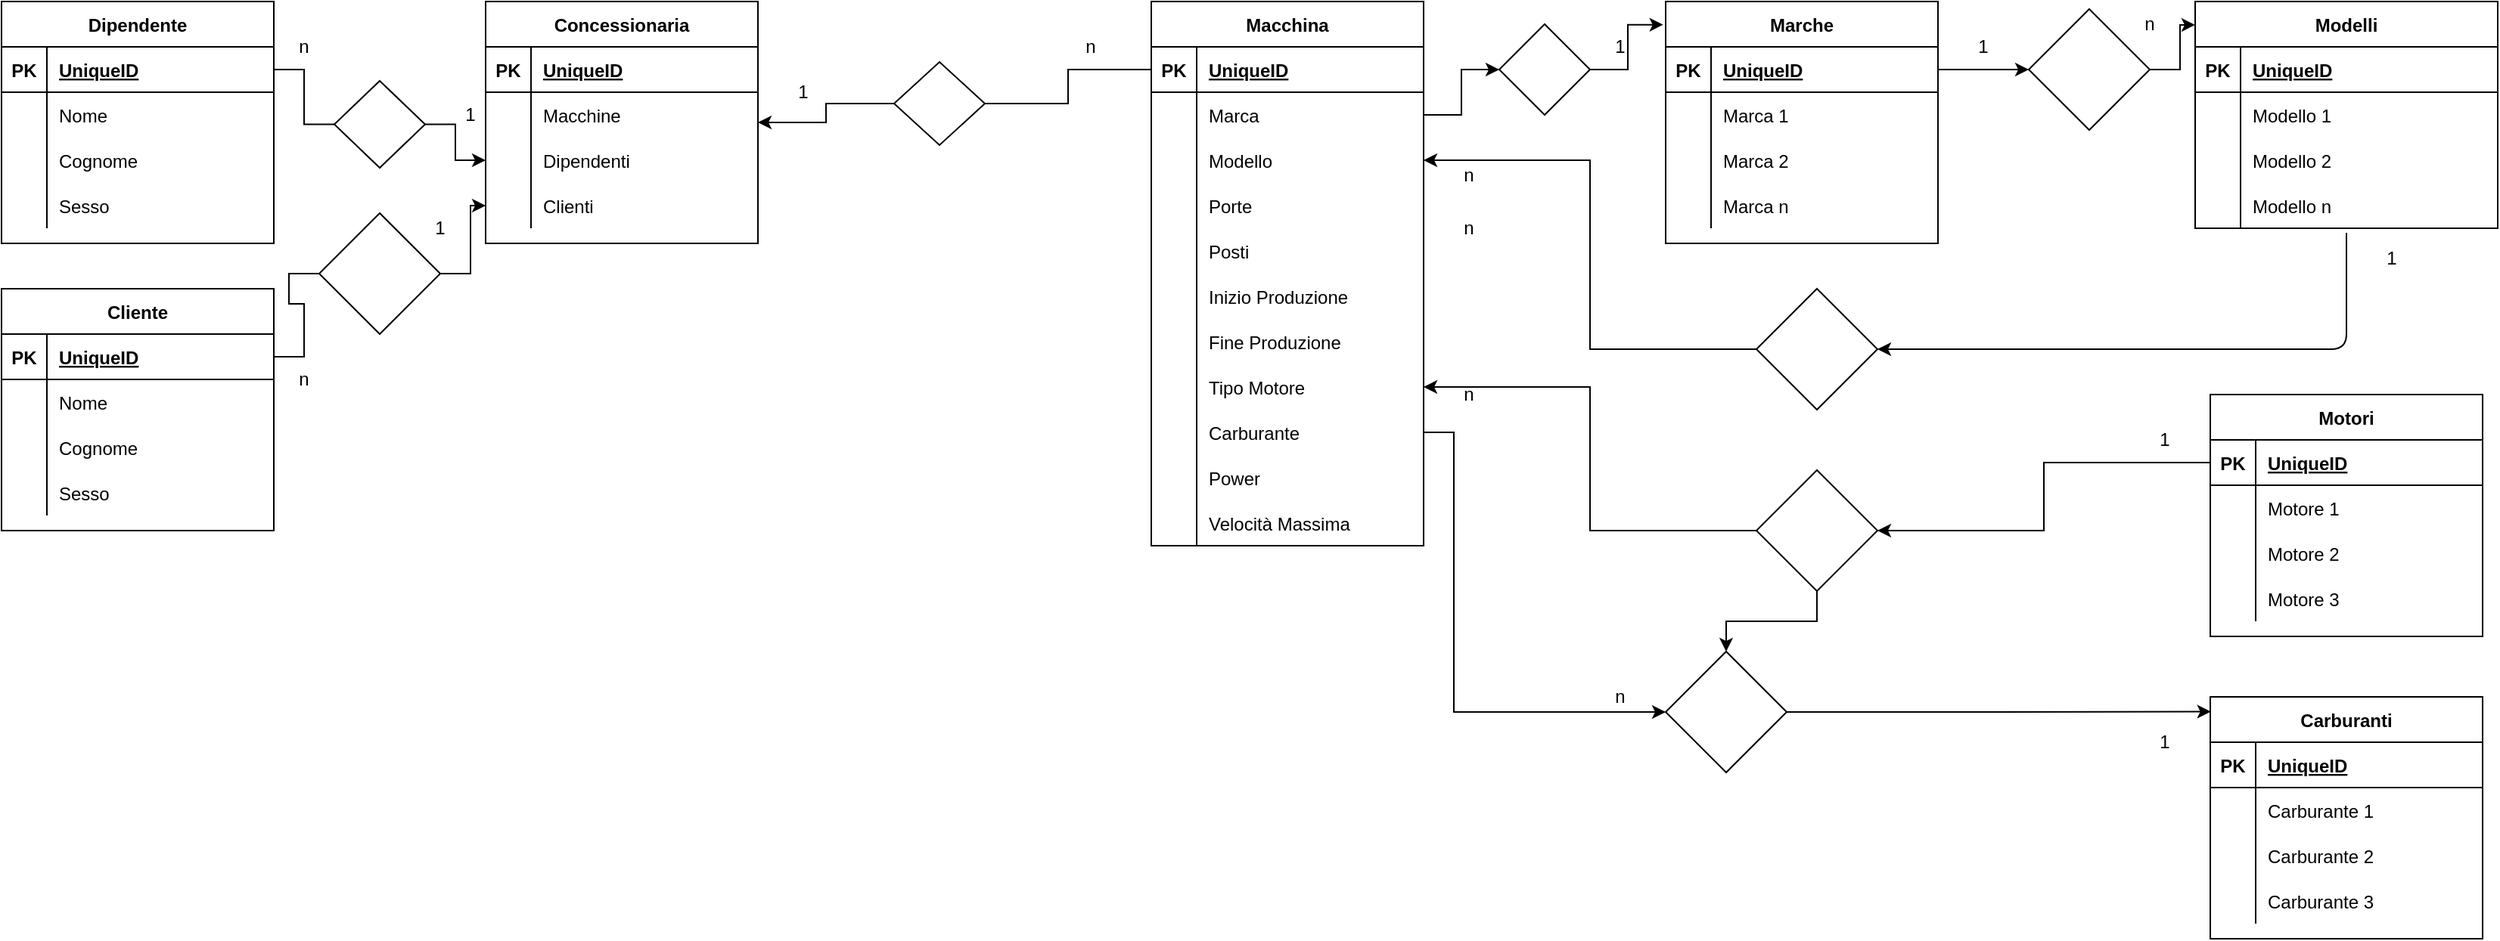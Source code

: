 <mxfile version="14.6.9" type="device"><diagram id="LiR8EzdUB3kqr0jFrZ9w" name="Page-1"><mxGraphModel dx="1865" dy="580" grid="1" gridSize="10" guides="1" tooltips="1" connect="1" arrows="1" fold="1" page="1" pageScale="1" pageWidth="827" pageHeight="1169" math="0" shadow="0"><root><mxCell id="0"/><mxCell id="1" parent="0"/><mxCell id="xu5ew7aRd-5WnP8ZmdG4-1" value="Macchina" style="shape=table;startSize=30;container=1;collapsible=1;childLayout=tableLayout;fixedRows=1;rowLines=0;fontStyle=1;align=center;resizeLast=1;" vertex="1" parent="1"><mxGeometry x="40" y="10" width="180" height="360" as="geometry"/></mxCell><mxCell id="xu5ew7aRd-5WnP8ZmdG4-2" value="" style="shape=partialRectangle;collapsible=0;dropTarget=0;pointerEvents=0;fillColor=none;top=0;left=0;bottom=1;right=0;points=[[0,0.5],[1,0.5]];portConstraint=eastwest;" vertex="1" parent="xu5ew7aRd-5WnP8ZmdG4-1"><mxGeometry y="30" width="180" height="30" as="geometry"/></mxCell><mxCell id="xu5ew7aRd-5WnP8ZmdG4-3" value="PK" style="shape=partialRectangle;connectable=0;fillColor=none;top=0;left=0;bottom=0;right=0;fontStyle=1;overflow=hidden;" vertex="1" parent="xu5ew7aRd-5WnP8ZmdG4-2"><mxGeometry width="30" height="30" as="geometry"/></mxCell><mxCell id="xu5ew7aRd-5WnP8ZmdG4-4" value="UniqueID" style="shape=partialRectangle;connectable=0;fillColor=none;top=0;left=0;bottom=0;right=0;align=left;spacingLeft=6;fontStyle=5;overflow=hidden;" vertex="1" parent="xu5ew7aRd-5WnP8ZmdG4-2"><mxGeometry x="30" width="150" height="30" as="geometry"/></mxCell><mxCell id="xu5ew7aRd-5WnP8ZmdG4-8" value="" style="shape=partialRectangle;collapsible=0;dropTarget=0;pointerEvents=0;fillColor=none;top=0;left=0;bottom=0;right=0;points=[[0,0.5],[1,0.5]];portConstraint=eastwest;" vertex="1" parent="xu5ew7aRd-5WnP8ZmdG4-1"><mxGeometry y="60" width="180" height="30" as="geometry"/></mxCell><mxCell id="xu5ew7aRd-5WnP8ZmdG4-9" value="" style="shape=partialRectangle;connectable=0;fillColor=none;top=0;left=0;bottom=0;right=0;editable=1;overflow=hidden;" vertex="1" parent="xu5ew7aRd-5WnP8ZmdG4-8"><mxGeometry width="30" height="30" as="geometry"/></mxCell><mxCell id="xu5ew7aRd-5WnP8ZmdG4-10" value="Marca" style="shape=partialRectangle;connectable=0;fillColor=none;top=0;left=0;bottom=0;right=0;align=left;spacingLeft=6;overflow=hidden;" vertex="1" parent="xu5ew7aRd-5WnP8ZmdG4-8"><mxGeometry x="30" width="150" height="30" as="geometry"/></mxCell><mxCell id="xu5ew7aRd-5WnP8ZmdG4-11" value="" style="shape=partialRectangle;collapsible=0;dropTarget=0;pointerEvents=0;fillColor=none;top=0;left=0;bottom=0;right=0;points=[[0,0.5],[1,0.5]];portConstraint=eastwest;" vertex="1" parent="xu5ew7aRd-5WnP8ZmdG4-1"><mxGeometry y="90" width="180" height="30" as="geometry"/></mxCell><mxCell id="xu5ew7aRd-5WnP8ZmdG4-12" value="" style="shape=partialRectangle;connectable=0;fillColor=none;top=0;left=0;bottom=0;right=0;editable=1;overflow=hidden;" vertex="1" parent="xu5ew7aRd-5WnP8ZmdG4-11"><mxGeometry width="30" height="30" as="geometry"/></mxCell><mxCell id="xu5ew7aRd-5WnP8ZmdG4-13" value="Modello" style="shape=partialRectangle;connectable=0;fillColor=none;top=0;left=0;bottom=0;right=0;align=left;spacingLeft=6;overflow=hidden;" vertex="1" parent="xu5ew7aRd-5WnP8ZmdG4-11"><mxGeometry x="30" width="150" height="30" as="geometry"/></mxCell><mxCell id="xu5ew7aRd-5WnP8ZmdG4-14" value="" style="shape=partialRectangle;collapsible=0;dropTarget=0;pointerEvents=0;fillColor=none;top=0;left=0;bottom=0;right=0;points=[[0,0.5],[1,0.5]];portConstraint=eastwest;" vertex="1" parent="xu5ew7aRd-5WnP8ZmdG4-1"><mxGeometry y="120" width="180" height="30" as="geometry"/></mxCell><mxCell id="xu5ew7aRd-5WnP8ZmdG4-15" value="" style="shape=partialRectangle;connectable=0;fillColor=none;top=0;left=0;bottom=0;right=0;editable=1;overflow=hidden;" vertex="1" parent="xu5ew7aRd-5WnP8ZmdG4-14"><mxGeometry width="30" height="30" as="geometry"/></mxCell><mxCell id="xu5ew7aRd-5WnP8ZmdG4-16" value="Porte" style="shape=partialRectangle;connectable=0;fillColor=none;top=0;left=0;bottom=0;right=0;align=left;spacingLeft=6;overflow=hidden;" vertex="1" parent="xu5ew7aRd-5WnP8ZmdG4-14"><mxGeometry x="30" width="150" height="30" as="geometry"/></mxCell><mxCell id="xu5ew7aRd-5WnP8ZmdG4-17" value="" style="shape=partialRectangle;collapsible=0;dropTarget=0;pointerEvents=0;fillColor=none;top=0;left=0;bottom=0;right=0;points=[[0,0.5],[1,0.5]];portConstraint=eastwest;" vertex="1" parent="xu5ew7aRd-5WnP8ZmdG4-1"><mxGeometry y="150" width="180" height="30" as="geometry"/></mxCell><mxCell id="xu5ew7aRd-5WnP8ZmdG4-18" value="" style="shape=partialRectangle;connectable=0;fillColor=none;top=0;left=0;bottom=0;right=0;editable=1;overflow=hidden;" vertex="1" parent="xu5ew7aRd-5WnP8ZmdG4-17"><mxGeometry width="30" height="30" as="geometry"/></mxCell><mxCell id="xu5ew7aRd-5WnP8ZmdG4-19" value="Posti" style="shape=partialRectangle;connectable=0;fillColor=none;top=0;left=0;bottom=0;right=0;align=left;spacingLeft=6;overflow=hidden;" vertex="1" parent="xu5ew7aRd-5WnP8ZmdG4-17"><mxGeometry x="30" width="150" height="30" as="geometry"/></mxCell><mxCell id="xu5ew7aRd-5WnP8ZmdG4-20" value="" style="shape=partialRectangle;collapsible=0;dropTarget=0;pointerEvents=0;fillColor=none;top=0;left=0;bottom=0;right=0;points=[[0,0.5],[1,0.5]];portConstraint=eastwest;" vertex="1" parent="xu5ew7aRd-5WnP8ZmdG4-1"><mxGeometry y="180" width="180" height="30" as="geometry"/></mxCell><mxCell id="xu5ew7aRd-5WnP8ZmdG4-21" value="" style="shape=partialRectangle;connectable=0;fillColor=none;top=0;left=0;bottom=0;right=0;editable=1;overflow=hidden;" vertex="1" parent="xu5ew7aRd-5WnP8ZmdG4-20"><mxGeometry width="30" height="30" as="geometry"/></mxCell><mxCell id="xu5ew7aRd-5WnP8ZmdG4-22" value="Inizio Produzione" style="shape=partialRectangle;connectable=0;fillColor=none;top=0;left=0;bottom=0;right=0;align=left;spacingLeft=6;overflow=hidden;" vertex="1" parent="xu5ew7aRd-5WnP8ZmdG4-20"><mxGeometry x="30" width="150" height="30" as="geometry"/></mxCell><mxCell id="xu5ew7aRd-5WnP8ZmdG4-23" value="" style="shape=partialRectangle;collapsible=0;dropTarget=0;pointerEvents=0;fillColor=none;top=0;left=0;bottom=0;right=0;points=[[0,0.5],[1,0.5]];portConstraint=eastwest;" vertex="1" parent="xu5ew7aRd-5WnP8ZmdG4-1"><mxGeometry y="210" width="180" height="30" as="geometry"/></mxCell><mxCell id="xu5ew7aRd-5WnP8ZmdG4-24" value="" style="shape=partialRectangle;connectable=0;fillColor=none;top=0;left=0;bottom=0;right=0;editable=1;overflow=hidden;" vertex="1" parent="xu5ew7aRd-5WnP8ZmdG4-23"><mxGeometry width="30" height="30" as="geometry"/></mxCell><mxCell id="xu5ew7aRd-5WnP8ZmdG4-25" value="Fine Produzione" style="shape=partialRectangle;connectable=0;fillColor=none;top=0;left=0;bottom=0;right=0;align=left;spacingLeft=6;overflow=hidden;" vertex="1" parent="xu5ew7aRd-5WnP8ZmdG4-23"><mxGeometry x="30" width="150" height="30" as="geometry"/></mxCell><mxCell id="xu5ew7aRd-5WnP8ZmdG4-26" value="" style="shape=partialRectangle;collapsible=0;dropTarget=0;pointerEvents=0;fillColor=none;top=0;left=0;bottom=0;right=0;points=[[0,0.5],[1,0.5]];portConstraint=eastwest;" vertex="1" parent="xu5ew7aRd-5WnP8ZmdG4-1"><mxGeometry y="240" width="180" height="30" as="geometry"/></mxCell><mxCell id="xu5ew7aRd-5WnP8ZmdG4-27" value="" style="shape=partialRectangle;connectable=0;fillColor=none;top=0;left=0;bottom=0;right=0;editable=1;overflow=hidden;" vertex="1" parent="xu5ew7aRd-5WnP8ZmdG4-26"><mxGeometry width="30" height="30" as="geometry"/></mxCell><mxCell id="xu5ew7aRd-5WnP8ZmdG4-28" value="Tipo Motore" style="shape=partialRectangle;connectable=0;fillColor=none;top=0;left=0;bottom=0;right=0;align=left;spacingLeft=6;overflow=hidden;" vertex="1" parent="xu5ew7aRd-5WnP8ZmdG4-26"><mxGeometry x="30" width="150" height="30" as="geometry"/></mxCell><mxCell id="xu5ew7aRd-5WnP8ZmdG4-29" value="" style="shape=partialRectangle;collapsible=0;dropTarget=0;pointerEvents=0;fillColor=none;top=0;left=0;bottom=0;right=0;points=[[0,0.5],[1,0.5]];portConstraint=eastwest;" vertex="1" parent="xu5ew7aRd-5WnP8ZmdG4-1"><mxGeometry y="270" width="180" height="30" as="geometry"/></mxCell><mxCell id="xu5ew7aRd-5WnP8ZmdG4-30" value="" style="shape=partialRectangle;connectable=0;fillColor=none;top=0;left=0;bottom=0;right=0;editable=1;overflow=hidden;" vertex="1" parent="xu5ew7aRd-5WnP8ZmdG4-29"><mxGeometry width="30" height="30" as="geometry"/></mxCell><mxCell id="xu5ew7aRd-5WnP8ZmdG4-31" value="Carburante" style="shape=partialRectangle;connectable=0;fillColor=none;top=0;left=0;bottom=0;right=0;align=left;spacingLeft=6;overflow=hidden;" vertex="1" parent="xu5ew7aRd-5WnP8ZmdG4-29"><mxGeometry x="30" width="150" height="30" as="geometry"/></mxCell><mxCell id="xu5ew7aRd-5WnP8ZmdG4-32" value="" style="shape=partialRectangle;collapsible=0;dropTarget=0;pointerEvents=0;fillColor=none;top=0;left=0;bottom=0;right=0;points=[[0,0.5],[1,0.5]];portConstraint=eastwest;" vertex="1" parent="xu5ew7aRd-5WnP8ZmdG4-1"><mxGeometry y="300" width="180" height="30" as="geometry"/></mxCell><mxCell id="xu5ew7aRd-5WnP8ZmdG4-33" value="" style="shape=partialRectangle;connectable=0;fillColor=none;top=0;left=0;bottom=0;right=0;editable=1;overflow=hidden;" vertex="1" parent="xu5ew7aRd-5WnP8ZmdG4-32"><mxGeometry width="30" height="30" as="geometry"/></mxCell><mxCell id="xu5ew7aRd-5WnP8ZmdG4-34" value="Power" style="shape=partialRectangle;connectable=0;fillColor=none;top=0;left=0;bottom=0;right=0;align=left;spacingLeft=6;overflow=hidden;" vertex="1" parent="xu5ew7aRd-5WnP8ZmdG4-32"><mxGeometry x="30" width="150" height="30" as="geometry"/></mxCell><mxCell id="xu5ew7aRd-5WnP8ZmdG4-35" value="" style="shape=partialRectangle;collapsible=0;dropTarget=0;pointerEvents=0;fillColor=none;top=0;left=0;bottom=0;right=0;points=[[0,0.5],[1,0.5]];portConstraint=eastwest;" vertex="1" parent="xu5ew7aRd-5WnP8ZmdG4-1"><mxGeometry y="330" width="180" height="30" as="geometry"/></mxCell><mxCell id="xu5ew7aRd-5WnP8ZmdG4-36" value="" style="shape=partialRectangle;connectable=0;fillColor=none;top=0;left=0;bottom=0;right=0;editable=1;overflow=hidden;" vertex="1" parent="xu5ew7aRd-5WnP8ZmdG4-35"><mxGeometry width="30" height="30" as="geometry"/></mxCell><mxCell id="xu5ew7aRd-5WnP8ZmdG4-37" value="Velocità Massima" style="shape=partialRectangle;connectable=0;fillColor=none;top=0;left=0;bottom=0;right=0;align=left;spacingLeft=6;overflow=hidden;" vertex="1" parent="xu5ew7aRd-5WnP8ZmdG4-35"><mxGeometry x="30" width="150" height="30" as="geometry"/></mxCell><mxCell id="xu5ew7aRd-5WnP8ZmdG4-44" value="Marche" style="shape=table;startSize=30;container=1;collapsible=1;childLayout=tableLayout;fixedRows=1;rowLines=0;fontStyle=1;align=center;resizeLast=1;" vertex="1" parent="1"><mxGeometry x="380" y="10" width="180" height="160" as="geometry"/></mxCell><mxCell id="xu5ew7aRd-5WnP8ZmdG4-45" value="" style="shape=partialRectangle;collapsible=0;dropTarget=0;pointerEvents=0;fillColor=none;top=0;left=0;bottom=1;right=0;points=[[0,0.5],[1,0.5]];portConstraint=eastwest;" vertex="1" parent="xu5ew7aRd-5WnP8ZmdG4-44"><mxGeometry y="30" width="180" height="30" as="geometry"/></mxCell><mxCell id="xu5ew7aRd-5WnP8ZmdG4-46" value="PK" style="shape=partialRectangle;connectable=0;fillColor=none;top=0;left=0;bottom=0;right=0;fontStyle=1;overflow=hidden;" vertex="1" parent="xu5ew7aRd-5WnP8ZmdG4-45"><mxGeometry width="30" height="30" as="geometry"/></mxCell><mxCell id="xu5ew7aRd-5WnP8ZmdG4-47" value="UniqueID" style="shape=partialRectangle;connectable=0;fillColor=none;top=0;left=0;bottom=0;right=0;align=left;spacingLeft=6;fontStyle=5;overflow=hidden;" vertex="1" parent="xu5ew7aRd-5WnP8ZmdG4-45"><mxGeometry x="30" width="150" height="30" as="geometry"/></mxCell><mxCell id="xu5ew7aRd-5WnP8ZmdG4-48" value="" style="shape=partialRectangle;collapsible=0;dropTarget=0;pointerEvents=0;fillColor=none;top=0;left=0;bottom=0;right=0;points=[[0,0.5],[1,0.5]];portConstraint=eastwest;" vertex="1" parent="xu5ew7aRd-5WnP8ZmdG4-44"><mxGeometry y="60" width="180" height="30" as="geometry"/></mxCell><mxCell id="xu5ew7aRd-5WnP8ZmdG4-49" value="" style="shape=partialRectangle;connectable=0;fillColor=none;top=0;left=0;bottom=0;right=0;editable=1;overflow=hidden;" vertex="1" parent="xu5ew7aRd-5WnP8ZmdG4-48"><mxGeometry width="30" height="30" as="geometry"/></mxCell><mxCell id="xu5ew7aRd-5WnP8ZmdG4-50" value="Marca 1" style="shape=partialRectangle;connectable=0;fillColor=none;top=0;left=0;bottom=0;right=0;align=left;spacingLeft=6;overflow=hidden;" vertex="1" parent="xu5ew7aRd-5WnP8ZmdG4-48"><mxGeometry x="30" width="150" height="30" as="geometry"/></mxCell><mxCell id="xu5ew7aRd-5WnP8ZmdG4-51" value="" style="shape=partialRectangle;collapsible=0;dropTarget=0;pointerEvents=0;fillColor=none;top=0;left=0;bottom=0;right=0;points=[[0,0.5],[1,0.5]];portConstraint=eastwest;" vertex="1" parent="xu5ew7aRd-5WnP8ZmdG4-44"><mxGeometry y="90" width="180" height="30" as="geometry"/></mxCell><mxCell id="xu5ew7aRd-5WnP8ZmdG4-52" value="" style="shape=partialRectangle;connectable=0;fillColor=none;top=0;left=0;bottom=0;right=0;editable=1;overflow=hidden;" vertex="1" parent="xu5ew7aRd-5WnP8ZmdG4-51"><mxGeometry width="30" height="30" as="geometry"/></mxCell><mxCell id="xu5ew7aRd-5WnP8ZmdG4-53" value="Marca 2" style="shape=partialRectangle;connectable=0;fillColor=none;top=0;left=0;bottom=0;right=0;align=left;spacingLeft=6;overflow=hidden;" vertex="1" parent="xu5ew7aRd-5WnP8ZmdG4-51"><mxGeometry x="30" width="150" height="30" as="geometry"/></mxCell><mxCell id="xu5ew7aRd-5WnP8ZmdG4-54" value="" style="shape=partialRectangle;collapsible=0;dropTarget=0;pointerEvents=0;fillColor=none;top=0;left=0;bottom=0;right=0;points=[[0,0.5],[1,0.5]];portConstraint=eastwest;" vertex="1" parent="xu5ew7aRd-5WnP8ZmdG4-44"><mxGeometry y="120" width="180" height="30" as="geometry"/></mxCell><mxCell id="xu5ew7aRd-5WnP8ZmdG4-55" value="" style="shape=partialRectangle;connectable=0;fillColor=none;top=0;left=0;bottom=0;right=0;editable=1;overflow=hidden;" vertex="1" parent="xu5ew7aRd-5WnP8ZmdG4-54"><mxGeometry width="30" height="30" as="geometry"/></mxCell><mxCell id="xu5ew7aRd-5WnP8ZmdG4-56" value="Marca n" style="shape=partialRectangle;connectable=0;fillColor=none;top=0;left=0;bottom=0;right=0;align=left;spacingLeft=6;overflow=hidden;" vertex="1" parent="xu5ew7aRd-5WnP8ZmdG4-54"><mxGeometry x="30" width="150" height="30" as="geometry"/></mxCell><mxCell id="xu5ew7aRd-5WnP8ZmdG4-57" style="edgeStyle=orthogonalEdgeStyle;rounded=0;orthogonalLoop=1;jettySize=auto;html=1;exitX=1;exitY=0.5;exitDx=0;exitDy=0;entryX=-0.009;entryY=0.096;entryDx=0;entryDy=0;entryPerimeter=0;startArrow=none;" edge="1" parent="1" source="xu5ew7aRd-5WnP8ZmdG4-174" target="xu5ew7aRd-5WnP8ZmdG4-44"><mxGeometry relative="1" as="geometry"><mxPoint x="300" y="20" as="targetPoint"/></mxGeometry></mxCell><mxCell id="xu5ew7aRd-5WnP8ZmdG4-59" value="1" style="text;html=1;strokeColor=none;fillColor=none;align=center;verticalAlign=middle;whiteSpace=wrap;rounded=0;" vertex="1" parent="1"><mxGeometry x="330" y="30" width="40" height="20" as="geometry"/></mxCell><mxCell id="xu5ew7aRd-5WnP8ZmdG4-60" value="n" style="text;html=1;strokeColor=none;fillColor=none;align=center;verticalAlign=middle;whiteSpace=wrap;rounded=0;" vertex="1" parent="1"><mxGeometry x="230" y="120" width="40" height="10" as="geometry"/></mxCell><mxCell id="xu5ew7aRd-5WnP8ZmdG4-61" value="Modelli" style="shape=table;startSize=30;container=1;collapsible=1;childLayout=tableLayout;fixedRows=1;rowLines=0;fontStyle=1;align=center;resizeLast=1;" vertex="1" parent="1"><mxGeometry x="730" y="10" width="200" height="150" as="geometry"/></mxCell><mxCell id="xu5ew7aRd-5WnP8ZmdG4-62" value="" style="shape=partialRectangle;collapsible=0;dropTarget=0;pointerEvents=0;fillColor=none;top=0;left=0;bottom=1;right=0;points=[[0,0.5],[1,0.5]];portConstraint=eastwest;" vertex="1" parent="xu5ew7aRd-5WnP8ZmdG4-61"><mxGeometry y="30" width="200" height="30" as="geometry"/></mxCell><mxCell id="xu5ew7aRd-5WnP8ZmdG4-63" value="PK" style="shape=partialRectangle;connectable=0;fillColor=none;top=0;left=0;bottom=0;right=0;fontStyle=1;overflow=hidden;" vertex="1" parent="xu5ew7aRd-5WnP8ZmdG4-62"><mxGeometry width="30" height="30" as="geometry"/></mxCell><mxCell id="xu5ew7aRd-5WnP8ZmdG4-64" value="UniqueID" style="shape=partialRectangle;connectable=0;fillColor=none;top=0;left=0;bottom=0;right=0;align=left;spacingLeft=6;fontStyle=5;overflow=hidden;" vertex="1" parent="xu5ew7aRd-5WnP8ZmdG4-62"><mxGeometry x="30" width="170" height="30" as="geometry"/></mxCell><mxCell id="xu5ew7aRd-5WnP8ZmdG4-65" value="" style="shape=partialRectangle;collapsible=0;dropTarget=0;pointerEvents=0;fillColor=none;top=0;left=0;bottom=0;right=0;points=[[0,0.5],[1,0.5]];portConstraint=eastwest;" vertex="1" parent="xu5ew7aRd-5WnP8ZmdG4-61"><mxGeometry y="60" width="200" height="30" as="geometry"/></mxCell><mxCell id="xu5ew7aRd-5WnP8ZmdG4-66" value="" style="shape=partialRectangle;connectable=0;fillColor=none;top=0;left=0;bottom=0;right=0;editable=1;overflow=hidden;" vertex="1" parent="xu5ew7aRd-5WnP8ZmdG4-65"><mxGeometry width="30" height="30" as="geometry"/></mxCell><mxCell id="xu5ew7aRd-5WnP8ZmdG4-67" value="Modello 1" style="shape=partialRectangle;connectable=0;fillColor=none;top=0;left=0;bottom=0;right=0;align=left;spacingLeft=6;overflow=hidden;" vertex="1" parent="xu5ew7aRd-5WnP8ZmdG4-65"><mxGeometry x="30" width="170" height="30" as="geometry"/></mxCell><mxCell id="xu5ew7aRd-5WnP8ZmdG4-68" value="" style="shape=partialRectangle;collapsible=0;dropTarget=0;pointerEvents=0;fillColor=none;top=0;left=0;bottom=0;right=0;points=[[0,0.5],[1,0.5]];portConstraint=eastwest;" vertex="1" parent="xu5ew7aRd-5WnP8ZmdG4-61"><mxGeometry y="90" width="200" height="30" as="geometry"/></mxCell><mxCell id="xu5ew7aRd-5WnP8ZmdG4-69" value="" style="shape=partialRectangle;connectable=0;fillColor=none;top=0;left=0;bottom=0;right=0;editable=1;overflow=hidden;" vertex="1" parent="xu5ew7aRd-5WnP8ZmdG4-68"><mxGeometry width="30" height="30" as="geometry"/></mxCell><mxCell id="xu5ew7aRd-5WnP8ZmdG4-70" value="Modello 2" style="shape=partialRectangle;connectable=0;fillColor=none;top=0;left=0;bottom=0;right=0;align=left;spacingLeft=6;overflow=hidden;" vertex="1" parent="xu5ew7aRd-5WnP8ZmdG4-68"><mxGeometry x="30" width="170" height="30" as="geometry"/></mxCell><mxCell id="xu5ew7aRd-5WnP8ZmdG4-71" value="" style="shape=partialRectangle;collapsible=0;dropTarget=0;pointerEvents=0;fillColor=none;top=0;left=0;bottom=0;right=0;points=[[0,0.5],[1,0.5]];portConstraint=eastwest;" vertex="1" parent="xu5ew7aRd-5WnP8ZmdG4-61"><mxGeometry y="120" width="200" height="30" as="geometry"/></mxCell><mxCell id="xu5ew7aRd-5WnP8ZmdG4-72" value="" style="shape=partialRectangle;connectable=0;fillColor=none;top=0;left=0;bottom=0;right=0;editable=1;overflow=hidden;" vertex="1" parent="xu5ew7aRd-5WnP8ZmdG4-71"><mxGeometry width="30" height="30" as="geometry"/></mxCell><mxCell id="xu5ew7aRd-5WnP8ZmdG4-73" value="Modello n" style="shape=partialRectangle;connectable=0;fillColor=none;top=0;left=0;bottom=0;right=0;align=left;spacingLeft=6;overflow=hidden;" vertex="1" parent="xu5ew7aRd-5WnP8ZmdG4-71"><mxGeometry x="30" width="170" height="30" as="geometry"/></mxCell><mxCell id="xu5ew7aRd-5WnP8ZmdG4-77" style="edgeStyle=orthogonalEdgeStyle;rounded=0;orthogonalLoop=1;jettySize=auto;html=1;exitX=1;exitY=0.5;exitDx=0;exitDy=0;" edge="1" parent="1" source="xu5ew7aRd-5WnP8ZmdG4-45" target="xu5ew7aRd-5WnP8ZmdG4-78"><mxGeometry relative="1" as="geometry"><mxPoint x="700" y="55" as="targetPoint"/></mxGeometry></mxCell><mxCell id="xu5ew7aRd-5WnP8ZmdG4-126" style="edgeStyle=orthogonalEdgeStyle;rounded=0;orthogonalLoop=1;jettySize=auto;html=1;exitX=1;exitY=0.5;exitDx=0;exitDy=0;entryX=0;entryY=0.103;entryDx=0;entryDy=0;entryPerimeter=0;" edge="1" parent="1" source="xu5ew7aRd-5WnP8ZmdG4-78" target="xu5ew7aRd-5WnP8ZmdG4-61"><mxGeometry relative="1" as="geometry"/></mxCell><mxCell id="xu5ew7aRd-5WnP8ZmdG4-78" value="" style="rhombus;whiteSpace=wrap;html=1;" vertex="1" parent="1"><mxGeometry x="620" y="15" width="80" height="80" as="geometry"/></mxCell><mxCell id="xu5ew7aRd-5WnP8ZmdG4-127" value="1" style="text;html=1;strokeColor=none;fillColor=none;align=center;verticalAlign=middle;whiteSpace=wrap;rounded=0;" vertex="1" parent="1"><mxGeometry x="570" y="30" width="40" height="20" as="geometry"/></mxCell><mxCell id="xu5ew7aRd-5WnP8ZmdG4-133" value="n" style="text;html=1;strokeColor=none;fillColor=none;align=center;verticalAlign=middle;whiteSpace=wrap;rounded=0;" vertex="1" parent="1"><mxGeometry x="680" y="15" width="40" height="20" as="geometry"/></mxCell><mxCell id="xu5ew7aRd-5WnP8ZmdG4-136" style="edgeStyle=orthogonalEdgeStyle;rounded=0;orthogonalLoop=1;jettySize=auto;html=1;exitX=0;exitY=0.5;exitDx=0;exitDy=0;entryX=1;entryY=0.5;entryDx=0;entryDy=0;" edge="1" parent="1" source="xu5ew7aRd-5WnP8ZmdG4-135" target="xu5ew7aRd-5WnP8ZmdG4-11"><mxGeometry relative="1" as="geometry"/></mxCell><mxCell id="xu5ew7aRd-5WnP8ZmdG4-135" value="" style="rhombus;whiteSpace=wrap;html=1;" vertex="1" parent="1"><mxGeometry x="440" y="200" width="80" height="80" as="geometry"/></mxCell><mxCell id="xu5ew7aRd-5WnP8ZmdG4-137" value="n" style="text;html=1;strokeColor=none;fillColor=none;align=center;verticalAlign=middle;whiteSpace=wrap;rounded=0;" vertex="1" parent="1"><mxGeometry x="230" y="150" width="40" height="20" as="geometry"/></mxCell><mxCell id="xu5ew7aRd-5WnP8ZmdG4-138" value="1" style="text;html=1;strokeColor=none;fillColor=none;align=center;verticalAlign=middle;whiteSpace=wrap;rounded=0;" vertex="1" parent="1"><mxGeometry x="840" y="170" width="40" height="20" as="geometry"/></mxCell><mxCell id="xu5ew7aRd-5WnP8ZmdG4-139" value="" style="endArrow=classic;html=1;exitX=0.5;exitY=1.1;exitDx=0;exitDy=0;exitPerimeter=0;entryX=1;entryY=0.5;entryDx=0;entryDy=0;" edge="1" parent="1" source="xu5ew7aRd-5WnP8ZmdG4-71" target="xu5ew7aRd-5WnP8ZmdG4-135"><mxGeometry width="50" height="50" relative="1" as="geometry"><mxPoint x="390" y="320" as="sourcePoint"/><mxPoint x="440" y="270" as="targetPoint"/><Array as="points"><mxPoint x="830" y="240"/></Array></mxGeometry></mxCell><mxCell id="xu5ew7aRd-5WnP8ZmdG4-140" value="Motori" style="shape=table;startSize=30;container=1;collapsible=1;childLayout=tableLayout;fixedRows=1;rowLines=0;fontStyle=1;align=center;resizeLast=1;" vertex="1" parent="1"><mxGeometry x="740" y="270" width="180" height="160" as="geometry"/></mxCell><mxCell id="xu5ew7aRd-5WnP8ZmdG4-141" value="" style="shape=partialRectangle;collapsible=0;dropTarget=0;pointerEvents=0;fillColor=none;top=0;left=0;bottom=1;right=0;points=[[0,0.5],[1,0.5]];portConstraint=eastwest;" vertex="1" parent="xu5ew7aRd-5WnP8ZmdG4-140"><mxGeometry y="30" width="180" height="30" as="geometry"/></mxCell><mxCell id="xu5ew7aRd-5WnP8ZmdG4-142" value="PK" style="shape=partialRectangle;connectable=0;fillColor=none;top=0;left=0;bottom=0;right=0;fontStyle=1;overflow=hidden;" vertex="1" parent="xu5ew7aRd-5WnP8ZmdG4-141"><mxGeometry width="30" height="30" as="geometry"/></mxCell><mxCell id="xu5ew7aRd-5WnP8ZmdG4-143" value="UniqueID" style="shape=partialRectangle;connectable=0;fillColor=none;top=0;left=0;bottom=0;right=0;align=left;spacingLeft=6;fontStyle=5;overflow=hidden;" vertex="1" parent="xu5ew7aRd-5WnP8ZmdG4-141"><mxGeometry x="30" width="150" height="30" as="geometry"/></mxCell><mxCell id="xu5ew7aRd-5WnP8ZmdG4-144" value="" style="shape=partialRectangle;collapsible=0;dropTarget=0;pointerEvents=0;fillColor=none;top=0;left=0;bottom=0;right=0;points=[[0,0.5],[1,0.5]];portConstraint=eastwest;" vertex="1" parent="xu5ew7aRd-5WnP8ZmdG4-140"><mxGeometry y="60" width="180" height="30" as="geometry"/></mxCell><mxCell id="xu5ew7aRd-5WnP8ZmdG4-145" value="" style="shape=partialRectangle;connectable=0;fillColor=none;top=0;left=0;bottom=0;right=0;editable=1;overflow=hidden;" vertex="1" parent="xu5ew7aRd-5WnP8ZmdG4-144"><mxGeometry width="30" height="30" as="geometry"/></mxCell><mxCell id="xu5ew7aRd-5WnP8ZmdG4-146" value="Motore 1" style="shape=partialRectangle;connectable=0;fillColor=none;top=0;left=0;bottom=0;right=0;align=left;spacingLeft=6;overflow=hidden;" vertex="1" parent="xu5ew7aRd-5WnP8ZmdG4-144"><mxGeometry x="30" width="150" height="30" as="geometry"/></mxCell><mxCell id="xu5ew7aRd-5WnP8ZmdG4-147" value="" style="shape=partialRectangle;collapsible=0;dropTarget=0;pointerEvents=0;fillColor=none;top=0;left=0;bottom=0;right=0;points=[[0,0.5],[1,0.5]];portConstraint=eastwest;" vertex="1" parent="xu5ew7aRd-5WnP8ZmdG4-140"><mxGeometry y="90" width="180" height="30" as="geometry"/></mxCell><mxCell id="xu5ew7aRd-5WnP8ZmdG4-148" value="" style="shape=partialRectangle;connectable=0;fillColor=none;top=0;left=0;bottom=0;right=0;editable=1;overflow=hidden;" vertex="1" parent="xu5ew7aRd-5WnP8ZmdG4-147"><mxGeometry width="30" height="30" as="geometry"/></mxCell><mxCell id="xu5ew7aRd-5WnP8ZmdG4-149" value="Motore 2" style="shape=partialRectangle;connectable=0;fillColor=none;top=0;left=0;bottom=0;right=0;align=left;spacingLeft=6;overflow=hidden;" vertex="1" parent="xu5ew7aRd-5WnP8ZmdG4-147"><mxGeometry x="30" width="150" height="30" as="geometry"/></mxCell><mxCell id="xu5ew7aRd-5WnP8ZmdG4-150" value="" style="shape=partialRectangle;collapsible=0;dropTarget=0;pointerEvents=0;fillColor=none;top=0;left=0;bottom=0;right=0;points=[[0,0.5],[1,0.5]];portConstraint=eastwest;" vertex="1" parent="xu5ew7aRd-5WnP8ZmdG4-140"><mxGeometry y="120" width="180" height="30" as="geometry"/></mxCell><mxCell id="xu5ew7aRd-5WnP8ZmdG4-151" value="" style="shape=partialRectangle;connectable=0;fillColor=none;top=0;left=0;bottom=0;right=0;editable=1;overflow=hidden;" vertex="1" parent="xu5ew7aRd-5WnP8ZmdG4-150"><mxGeometry width="30" height="30" as="geometry"/></mxCell><mxCell id="xu5ew7aRd-5WnP8ZmdG4-152" value="Motore 3" style="shape=partialRectangle;connectable=0;fillColor=none;top=0;left=0;bottom=0;right=0;align=left;spacingLeft=6;overflow=hidden;" vertex="1" parent="xu5ew7aRd-5WnP8ZmdG4-150"><mxGeometry x="30" width="150" height="30" as="geometry"/></mxCell><mxCell id="xu5ew7aRd-5WnP8ZmdG4-155" style="edgeStyle=orthogonalEdgeStyle;rounded=0;orthogonalLoop=1;jettySize=auto;html=1;exitX=0;exitY=0.5;exitDx=0;exitDy=0;entryX=1;entryY=0.5;entryDx=0;entryDy=0;" edge="1" parent="1" source="xu5ew7aRd-5WnP8ZmdG4-153" target="xu5ew7aRd-5WnP8ZmdG4-26"><mxGeometry relative="1" as="geometry"/></mxCell><mxCell id="xu5ew7aRd-5WnP8ZmdG4-182" style="edgeStyle=orthogonalEdgeStyle;rounded=0;orthogonalLoop=1;jettySize=auto;html=1;exitX=0.5;exitY=1;exitDx=0;exitDy=0;entryX=0.5;entryY=0;entryDx=0;entryDy=0;" edge="1" parent="1" source="xu5ew7aRd-5WnP8ZmdG4-153" target="xu5ew7aRd-5WnP8ZmdG4-178"><mxGeometry relative="1" as="geometry"/></mxCell><mxCell id="xu5ew7aRd-5WnP8ZmdG4-153" value="" style="rhombus;whiteSpace=wrap;html=1;" vertex="1" parent="1"><mxGeometry x="440" y="320" width="80" height="80" as="geometry"/></mxCell><mxCell id="xu5ew7aRd-5WnP8ZmdG4-154" style="edgeStyle=orthogonalEdgeStyle;rounded=0;orthogonalLoop=1;jettySize=auto;html=1;exitX=0;exitY=0.5;exitDx=0;exitDy=0;entryX=1;entryY=0.5;entryDx=0;entryDy=0;" edge="1" parent="1" source="xu5ew7aRd-5WnP8ZmdG4-141" target="xu5ew7aRd-5WnP8ZmdG4-153"><mxGeometry relative="1" as="geometry"/></mxCell><mxCell id="xu5ew7aRd-5WnP8ZmdG4-159" value="1" style="text;html=1;strokeColor=none;fillColor=none;align=center;verticalAlign=middle;whiteSpace=wrap;rounded=0;" vertex="1" parent="1"><mxGeometry x="690" y="290" width="40" height="20" as="geometry"/></mxCell><mxCell id="xu5ew7aRd-5WnP8ZmdG4-160" value="n" style="text;html=1;strokeColor=none;fillColor=none;align=center;verticalAlign=middle;whiteSpace=wrap;rounded=0;" vertex="1" parent="1"><mxGeometry x="230" y="260" width="40" height="20" as="geometry"/></mxCell><mxCell id="xu5ew7aRd-5WnP8ZmdG4-161" value="Carburanti" style="shape=table;startSize=30;container=1;collapsible=1;childLayout=tableLayout;fixedRows=1;rowLines=0;fontStyle=1;align=center;resizeLast=1;" vertex="1" parent="1"><mxGeometry x="740" y="470" width="180" height="160" as="geometry"/></mxCell><mxCell id="xu5ew7aRd-5WnP8ZmdG4-162" value="" style="shape=partialRectangle;collapsible=0;dropTarget=0;pointerEvents=0;fillColor=none;top=0;left=0;bottom=1;right=0;points=[[0,0.5],[1,0.5]];portConstraint=eastwest;" vertex="1" parent="xu5ew7aRd-5WnP8ZmdG4-161"><mxGeometry y="30" width="180" height="30" as="geometry"/></mxCell><mxCell id="xu5ew7aRd-5WnP8ZmdG4-163" value="PK" style="shape=partialRectangle;connectable=0;fillColor=none;top=0;left=0;bottom=0;right=0;fontStyle=1;overflow=hidden;" vertex="1" parent="xu5ew7aRd-5WnP8ZmdG4-162"><mxGeometry width="30" height="30" as="geometry"/></mxCell><mxCell id="xu5ew7aRd-5WnP8ZmdG4-164" value="UniqueID" style="shape=partialRectangle;connectable=0;fillColor=none;top=0;left=0;bottom=0;right=0;align=left;spacingLeft=6;fontStyle=5;overflow=hidden;" vertex="1" parent="xu5ew7aRd-5WnP8ZmdG4-162"><mxGeometry x="30" width="150" height="30" as="geometry"/></mxCell><mxCell id="xu5ew7aRd-5WnP8ZmdG4-165" value="" style="shape=partialRectangle;collapsible=0;dropTarget=0;pointerEvents=0;fillColor=none;top=0;left=0;bottom=0;right=0;points=[[0,0.5],[1,0.5]];portConstraint=eastwest;" vertex="1" parent="xu5ew7aRd-5WnP8ZmdG4-161"><mxGeometry y="60" width="180" height="30" as="geometry"/></mxCell><mxCell id="xu5ew7aRd-5WnP8ZmdG4-166" value="" style="shape=partialRectangle;connectable=0;fillColor=none;top=0;left=0;bottom=0;right=0;editable=1;overflow=hidden;" vertex="1" parent="xu5ew7aRd-5WnP8ZmdG4-165"><mxGeometry width="30" height="30" as="geometry"/></mxCell><mxCell id="xu5ew7aRd-5WnP8ZmdG4-167" value="Carburante 1" style="shape=partialRectangle;connectable=0;fillColor=none;top=0;left=0;bottom=0;right=0;align=left;spacingLeft=6;overflow=hidden;" vertex="1" parent="xu5ew7aRd-5WnP8ZmdG4-165"><mxGeometry x="30" width="150" height="30" as="geometry"/></mxCell><mxCell id="xu5ew7aRd-5WnP8ZmdG4-168" value="" style="shape=partialRectangle;collapsible=0;dropTarget=0;pointerEvents=0;fillColor=none;top=0;left=0;bottom=0;right=0;points=[[0,0.5],[1,0.5]];portConstraint=eastwest;" vertex="1" parent="xu5ew7aRd-5WnP8ZmdG4-161"><mxGeometry y="90" width="180" height="30" as="geometry"/></mxCell><mxCell id="xu5ew7aRd-5WnP8ZmdG4-169" value="" style="shape=partialRectangle;connectable=0;fillColor=none;top=0;left=0;bottom=0;right=0;editable=1;overflow=hidden;" vertex="1" parent="xu5ew7aRd-5WnP8ZmdG4-168"><mxGeometry width="30" height="30" as="geometry"/></mxCell><mxCell id="xu5ew7aRd-5WnP8ZmdG4-170" value="Carburante 2" style="shape=partialRectangle;connectable=0;fillColor=none;top=0;left=0;bottom=0;right=0;align=left;spacingLeft=6;overflow=hidden;" vertex="1" parent="xu5ew7aRd-5WnP8ZmdG4-168"><mxGeometry x="30" width="150" height="30" as="geometry"/></mxCell><mxCell id="xu5ew7aRd-5WnP8ZmdG4-171" value="" style="shape=partialRectangle;collapsible=0;dropTarget=0;pointerEvents=0;fillColor=none;top=0;left=0;bottom=0;right=0;points=[[0,0.5],[1,0.5]];portConstraint=eastwest;" vertex="1" parent="xu5ew7aRd-5WnP8ZmdG4-161"><mxGeometry y="120" width="180" height="30" as="geometry"/></mxCell><mxCell id="xu5ew7aRd-5WnP8ZmdG4-172" value="" style="shape=partialRectangle;connectable=0;fillColor=none;top=0;left=0;bottom=0;right=0;editable=1;overflow=hidden;" vertex="1" parent="xu5ew7aRd-5WnP8ZmdG4-171"><mxGeometry width="30" height="30" as="geometry"/></mxCell><mxCell id="xu5ew7aRd-5WnP8ZmdG4-173" value="Carburante 3" style="shape=partialRectangle;connectable=0;fillColor=none;top=0;left=0;bottom=0;right=0;align=left;spacingLeft=6;overflow=hidden;" vertex="1" parent="xu5ew7aRd-5WnP8ZmdG4-171"><mxGeometry x="30" width="150" height="30" as="geometry"/></mxCell><mxCell id="xu5ew7aRd-5WnP8ZmdG4-174" value="" style="rhombus;whiteSpace=wrap;html=1;" vertex="1" parent="1"><mxGeometry x="270" y="25" width="60" height="60" as="geometry"/></mxCell><mxCell id="xu5ew7aRd-5WnP8ZmdG4-176" style="edgeStyle=orthogonalEdgeStyle;rounded=0;orthogonalLoop=1;jettySize=auto;html=1;exitX=1;exitY=0.5;exitDx=0;exitDy=0;entryX=0;entryY=0.5;entryDx=0;entryDy=0;" edge="1" parent="1" source="xu5ew7aRd-5WnP8ZmdG4-8" target="xu5ew7aRd-5WnP8ZmdG4-174"><mxGeometry relative="1" as="geometry"/></mxCell><mxCell id="xu5ew7aRd-5WnP8ZmdG4-177" style="edgeStyle=orthogonalEdgeStyle;rounded=0;orthogonalLoop=1;jettySize=auto;html=1;exitX=1;exitY=0.5;exitDx=0;exitDy=0;" edge="1" parent="1" source="xu5ew7aRd-5WnP8ZmdG4-29" target="xu5ew7aRd-5WnP8ZmdG4-178"><mxGeometry relative="1" as="geometry"><mxPoint x="420" y="480" as="targetPoint"/><Array as="points"><mxPoint x="240" y="295"/><mxPoint x="240" y="480"/></Array></mxGeometry></mxCell><mxCell id="xu5ew7aRd-5WnP8ZmdG4-179" style="edgeStyle=orthogonalEdgeStyle;rounded=0;orthogonalLoop=1;jettySize=auto;html=1;exitX=1;exitY=0.5;exitDx=0;exitDy=0;entryX=0.002;entryY=0.061;entryDx=0;entryDy=0;entryPerimeter=0;" edge="1" parent="1" source="xu5ew7aRd-5WnP8ZmdG4-178" target="xu5ew7aRd-5WnP8ZmdG4-161"><mxGeometry relative="1" as="geometry"/></mxCell><mxCell id="xu5ew7aRd-5WnP8ZmdG4-178" value="" style="rhombus;whiteSpace=wrap;html=1;" vertex="1" parent="1"><mxGeometry x="380" y="440" width="80" height="80" as="geometry"/></mxCell><mxCell id="xu5ew7aRd-5WnP8ZmdG4-180" value="1" style="text;html=1;strokeColor=none;fillColor=none;align=center;verticalAlign=middle;whiteSpace=wrap;rounded=0;" vertex="1" parent="1"><mxGeometry x="690" y="490" width="40" height="20" as="geometry"/></mxCell><mxCell id="xu5ew7aRd-5WnP8ZmdG4-183" value="n" style="text;html=1;strokeColor=none;fillColor=none;align=center;verticalAlign=middle;whiteSpace=wrap;rounded=0;" vertex="1" parent="1"><mxGeometry x="330" y="460" width="40" height="20" as="geometry"/></mxCell><mxCell id="xu5ew7aRd-5WnP8ZmdG4-185" style="edgeStyle=orthogonalEdgeStyle;rounded=0;orthogonalLoop=1;jettySize=auto;html=1;exitX=0;exitY=0.5;exitDx=0;exitDy=0;startArrow=none;" edge="1" parent="1" source="xu5ew7aRd-5WnP8ZmdG4-199" target="xu5ew7aRd-5WnP8ZmdG4-186"><mxGeometry relative="1" as="geometry"><mxPoint x="-110" y="55" as="targetPoint"/></mxGeometry></mxCell><mxCell id="xu5ew7aRd-5WnP8ZmdG4-186" value="Concessionaria" style="shape=table;startSize=30;container=1;collapsible=1;childLayout=tableLayout;fixedRows=1;rowLines=0;fontStyle=1;align=center;resizeLast=1;" vertex="1" parent="1"><mxGeometry x="-400" y="10" width="180" height="160" as="geometry"/></mxCell><mxCell id="xu5ew7aRd-5WnP8ZmdG4-187" value="" style="shape=partialRectangle;collapsible=0;dropTarget=0;pointerEvents=0;fillColor=none;top=0;left=0;bottom=1;right=0;points=[[0,0.5],[1,0.5]];portConstraint=eastwest;" vertex="1" parent="xu5ew7aRd-5WnP8ZmdG4-186"><mxGeometry y="30" width="180" height="30" as="geometry"/></mxCell><mxCell id="xu5ew7aRd-5WnP8ZmdG4-188" value="PK" style="shape=partialRectangle;connectable=0;fillColor=none;top=0;left=0;bottom=0;right=0;fontStyle=1;overflow=hidden;" vertex="1" parent="xu5ew7aRd-5WnP8ZmdG4-187"><mxGeometry width="30" height="30" as="geometry"/></mxCell><mxCell id="xu5ew7aRd-5WnP8ZmdG4-189" value="UniqueID" style="shape=partialRectangle;connectable=0;fillColor=none;top=0;left=0;bottom=0;right=0;align=left;spacingLeft=6;fontStyle=5;overflow=hidden;" vertex="1" parent="xu5ew7aRd-5WnP8ZmdG4-187"><mxGeometry x="30" width="150" height="30" as="geometry"/></mxCell><mxCell id="xu5ew7aRd-5WnP8ZmdG4-190" value="" style="shape=partialRectangle;collapsible=0;dropTarget=0;pointerEvents=0;fillColor=none;top=0;left=0;bottom=0;right=0;points=[[0,0.5],[1,0.5]];portConstraint=eastwest;" vertex="1" parent="xu5ew7aRd-5WnP8ZmdG4-186"><mxGeometry y="60" width="180" height="30" as="geometry"/></mxCell><mxCell id="xu5ew7aRd-5WnP8ZmdG4-191" value="" style="shape=partialRectangle;connectable=0;fillColor=none;top=0;left=0;bottom=0;right=0;editable=1;overflow=hidden;" vertex="1" parent="xu5ew7aRd-5WnP8ZmdG4-190"><mxGeometry width="30" height="30" as="geometry"/></mxCell><mxCell id="xu5ew7aRd-5WnP8ZmdG4-192" value="Macchine" style="shape=partialRectangle;connectable=0;fillColor=none;top=0;left=0;bottom=0;right=0;align=left;spacingLeft=6;overflow=hidden;" vertex="1" parent="xu5ew7aRd-5WnP8ZmdG4-190"><mxGeometry x="30" width="150" height="30" as="geometry"/></mxCell><mxCell id="xu5ew7aRd-5WnP8ZmdG4-193" value="" style="shape=partialRectangle;collapsible=0;dropTarget=0;pointerEvents=0;fillColor=none;top=0;left=0;bottom=0;right=0;points=[[0,0.5],[1,0.5]];portConstraint=eastwest;" vertex="1" parent="xu5ew7aRd-5WnP8ZmdG4-186"><mxGeometry y="90" width="180" height="30" as="geometry"/></mxCell><mxCell id="xu5ew7aRd-5WnP8ZmdG4-194" value="" style="shape=partialRectangle;connectable=0;fillColor=none;top=0;left=0;bottom=0;right=0;editable=1;overflow=hidden;" vertex="1" parent="xu5ew7aRd-5WnP8ZmdG4-193"><mxGeometry width="30" height="30" as="geometry"/></mxCell><mxCell id="xu5ew7aRd-5WnP8ZmdG4-195" value="Dipendenti" style="shape=partialRectangle;connectable=0;fillColor=none;top=0;left=0;bottom=0;right=0;align=left;spacingLeft=6;overflow=hidden;" vertex="1" parent="xu5ew7aRd-5WnP8ZmdG4-193"><mxGeometry x="30" width="150" height="30" as="geometry"/></mxCell><mxCell id="xu5ew7aRd-5WnP8ZmdG4-196" value="" style="shape=partialRectangle;collapsible=0;dropTarget=0;pointerEvents=0;fillColor=none;top=0;left=0;bottom=0;right=0;points=[[0,0.5],[1,0.5]];portConstraint=eastwest;" vertex="1" parent="xu5ew7aRd-5WnP8ZmdG4-186"><mxGeometry y="120" width="180" height="30" as="geometry"/></mxCell><mxCell id="xu5ew7aRd-5WnP8ZmdG4-197" value="" style="shape=partialRectangle;connectable=0;fillColor=none;top=0;left=0;bottom=0;right=0;editable=1;overflow=hidden;" vertex="1" parent="xu5ew7aRd-5WnP8ZmdG4-196"><mxGeometry width="30" height="30" as="geometry"/></mxCell><mxCell id="xu5ew7aRd-5WnP8ZmdG4-198" value="Clienti" style="shape=partialRectangle;connectable=0;fillColor=none;top=0;left=0;bottom=0;right=0;align=left;spacingLeft=6;overflow=hidden;" vertex="1" parent="xu5ew7aRd-5WnP8ZmdG4-196"><mxGeometry x="30" width="150" height="30" as="geometry"/></mxCell><mxCell id="xu5ew7aRd-5WnP8ZmdG4-199" value="" style="rhombus;whiteSpace=wrap;html=1;" vertex="1" parent="1"><mxGeometry x="-130" y="50" width="60" height="55" as="geometry"/></mxCell><mxCell id="xu5ew7aRd-5WnP8ZmdG4-200" value="" style="edgeStyle=orthogonalEdgeStyle;rounded=0;orthogonalLoop=1;jettySize=auto;html=1;exitX=0;exitY=0.5;exitDx=0;exitDy=0;endArrow=none;" edge="1" parent="1" source="xu5ew7aRd-5WnP8ZmdG4-2" target="xu5ew7aRd-5WnP8ZmdG4-199"><mxGeometry relative="1" as="geometry"><mxPoint x="-220" y="90" as="targetPoint"/><mxPoint x="40" y="55" as="sourcePoint"/></mxGeometry></mxCell><mxCell id="xu5ew7aRd-5WnP8ZmdG4-201" value="n" style="text;html=1;strokeColor=none;fillColor=none;align=center;verticalAlign=middle;whiteSpace=wrap;rounded=0;" vertex="1" parent="1"><mxGeometry x="-20" y="30" width="40" height="20" as="geometry"/></mxCell><mxCell id="xu5ew7aRd-5WnP8ZmdG4-202" value="1" style="text;html=1;strokeColor=none;fillColor=none;align=center;verticalAlign=middle;whiteSpace=wrap;rounded=0;" vertex="1" parent="1"><mxGeometry x="-210" y="60" width="40" height="20" as="geometry"/></mxCell><mxCell id="xu5ew7aRd-5WnP8ZmdG4-204" value="Dipendente" style="shape=table;startSize=30;container=1;collapsible=1;childLayout=tableLayout;fixedRows=1;rowLines=0;fontStyle=1;align=center;resizeLast=1;" vertex="1" parent="1"><mxGeometry x="-720" y="10" width="180" height="160" as="geometry"/></mxCell><mxCell id="xu5ew7aRd-5WnP8ZmdG4-205" value="" style="shape=partialRectangle;collapsible=0;dropTarget=0;pointerEvents=0;fillColor=none;top=0;left=0;bottom=1;right=0;points=[[0,0.5],[1,0.5]];portConstraint=eastwest;" vertex="1" parent="xu5ew7aRd-5WnP8ZmdG4-204"><mxGeometry y="30" width="180" height="30" as="geometry"/></mxCell><mxCell id="xu5ew7aRd-5WnP8ZmdG4-206" value="PK" style="shape=partialRectangle;connectable=0;fillColor=none;top=0;left=0;bottom=0;right=0;fontStyle=1;overflow=hidden;" vertex="1" parent="xu5ew7aRd-5WnP8ZmdG4-205"><mxGeometry width="30" height="30" as="geometry"/></mxCell><mxCell id="xu5ew7aRd-5WnP8ZmdG4-207" value="UniqueID" style="shape=partialRectangle;connectable=0;fillColor=none;top=0;left=0;bottom=0;right=0;align=left;spacingLeft=6;fontStyle=5;overflow=hidden;" vertex="1" parent="xu5ew7aRd-5WnP8ZmdG4-205"><mxGeometry x="30" width="150" height="30" as="geometry"/></mxCell><mxCell id="xu5ew7aRd-5WnP8ZmdG4-208" value="" style="shape=partialRectangle;collapsible=0;dropTarget=0;pointerEvents=0;fillColor=none;top=0;left=0;bottom=0;right=0;points=[[0,0.5],[1,0.5]];portConstraint=eastwest;" vertex="1" parent="xu5ew7aRd-5WnP8ZmdG4-204"><mxGeometry y="60" width="180" height="30" as="geometry"/></mxCell><mxCell id="xu5ew7aRd-5WnP8ZmdG4-209" value="" style="shape=partialRectangle;connectable=0;fillColor=none;top=0;left=0;bottom=0;right=0;editable=1;overflow=hidden;" vertex="1" parent="xu5ew7aRd-5WnP8ZmdG4-208"><mxGeometry width="30" height="30" as="geometry"/></mxCell><mxCell id="xu5ew7aRd-5WnP8ZmdG4-210" value="Nome" style="shape=partialRectangle;connectable=0;fillColor=none;top=0;left=0;bottom=0;right=0;align=left;spacingLeft=6;overflow=hidden;" vertex="1" parent="xu5ew7aRd-5WnP8ZmdG4-208"><mxGeometry x="30" width="150" height="30" as="geometry"/></mxCell><mxCell id="xu5ew7aRd-5WnP8ZmdG4-211" value="" style="shape=partialRectangle;collapsible=0;dropTarget=0;pointerEvents=0;fillColor=none;top=0;left=0;bottom=0;right=0;points=[[0,0.5],[1,0.5]];portConstraint=eastwest;" vertex="1" parent="xu5ew7aRd-5WnP8ZmdG4-204"><mxGeometry y="90" width="180" height="30" as="geometry"/></mxCell><mxCell id="xu5ew7aRd-5WnP8ZmdG4-212" value="" style="shape=partialRectangle;connectable=0;fillColor=none;top=0;left=0;bottom=0;right=0;editable=1;overflow=hidden;" vertex="1" parent="xu5ew7aRd-5WnP8ZmdG4-211"><mxGeometry width="30" height="30" as="geometry"/></mxCell><mxCell id="xu5ew7aRd-5WnP8ZmdG4-213" value="Cognome" style="shape=partialRectangle;connectable=0;fillColor=none;top=0;left=0;bottom=0;right=0;align=left;spacingLeft=6;overflow=hidden;" vertex="1" parent="xu5ew7aRd-5WnP8ZmdG4-211"><mxGeometry x="30" width="150" height="30" as="geometry"/></mxCell><mxCell id="xu5ew7aRd-5WnP8ZmdG4-214" value="" style="shape=partialRectangle;collapsible=0;dropTarget=0;pointerEvents=0;fillColor=none;top=0;left=0;bottom=0;right=0;points=[[0,0.5],[1,0.5]];portConstraint=eastwest;" vertex="1" parent="xu5ew7aRd-5WnP8ZmdG4-204"><mxGeometry y="120" width="180" height="30" as="geometry"/></mxCell><mxCell id="xu5ew7aRd-5WnP8ZmdG4-215" value="" style="shape=partialRectangle;connectable=0;fillColor=none;top=0;left=0;bottom=0;right=0;editable=1;overflow=hidden;" vertex="1" parent="xu5ew7aRd-5WnP8ZmdG4-214"><mxGeometry width="30" height="30" as="geometry"/></mxCell><mxCell id="xu5ew7aRd-5WnP8ZmdG4-216" value="Sesso" style="shape=partialRectangle;connectable=0;fillColor=none;top=0;left=0;bottom=0;right=0;align=left;spacingLeft=6;overflow=hidden;" vertex="1" parent="xu5ew7aRd-5WnP8ZmdG4-214"><mxGeometry x="30" width="150" height="30" as="geometry"/></mxCell><mxCell id="xu5ew7aRd-5WnP8ZmdG4-217" style="edgeStyle=orthogonalEdgeStyle;rounded=0;orthogonalLoop=1;jettySize=auto;html=1;exitX=1;exitY=0.5;exitDx=0;exitDy=0;entryX=0;entryY=0.5;entryDx=0;entryDy=0;startArrow=none;" edge="1" parent="1" source="xu5ew7aRd-5WnP8ZmdG4-218" target="xu5ew7aRd-5WnP8ZmdG4-193"><mxGeometry relative="1" as="geometry"/></mxCell><mxCell id="xu5ew7aRd-5WnP8ZmdG4-218" value="" style="rhombus;whiteSpace=wrap;html=1;" vertex="1" parent="1"><mxGeometry x="-500" y="62.5" width="60" height="57.5" as="geometry"/></mxCell><mxCell id="xu5ew7aRd-5WnP8ZmdG4-219" value="" style="edgeStyle=orthogonalEdgeStyle;rounded=0;orthogonalLoop=1;jettySize=auto;html=1;exitX=1;exitY=0.5;exitDx=0;exitDy=0;entryX=0;entryY=0.5;entryDx=0;entryDy=0;endArrow=none;" edge="1" parent="1" source="xu5ew7aRd-5WnP8ZmdG4-205" target="xu5ew7aRd-5WnP8ZmdG4-218"><mxGeometry relative="1" as="geometry"><mxPoint x="-540" y="55" as="sourcePoint"/><mxPoint x="-400" y="115" as="targetPoint"/></mxGeometry></mxCell><mxCell id="xu5ew7aRd-5WnP8ZmdG4-233" value="Cliente" style="shape=table;startSize=30;container=1;collapsible=1;childLayout=tableLayout;fixedRows=1;rowLines=0;fontStyle=1;align=center;resizeLast=1;" vertex="1" parent="1"><mxGeometry x="-720" y="200" width="180" height="160" as="geometry"/></mxCell><mxCell id="xu5ew7aRd-5WnP8ZmdG4-234" value="" style="shape=partialRectangle;collapsible=0;dropTarget=0;pointerEvents=0;fillColor=none;top=0;left=0;bottom=1;right=0;points=[[0,0.5],[1,0.5]];portConstraint=eastwest;" vertex="1" parent="xu5ew7aRd-5WnP8ZmdG4-233"><mxGeometry y="30" width="180" height="30" as="geometry"/></mxCell><mxCell id="xu5ew7aRd-5WnP8ZmdG4-235" value="PK" style="shape=partialRectangle;connectable=0;fillColor=none;top=0;left=0;bottom=0;right=0;fontStyle=1;overflow=hidden;" vertex="1" parent="xu5ew7aRd-5WnP8ZmdG4-234"><mxGeometry width="30" height="30" as="geometry"/></mxCell><mxCell id="xu5ew7aRd-5WnP8ZmdG4-236" value="UniqueID" style="shape=partialRectangle;connectable=0;fillColor=none;top=0;left=0;bottom=0;right=0;align=left;spacingLeft=6;fontStyle=5;overflow=hidden;" vertex="1" parent="xu5ew7aRd-5WnP8ZmdG4-234"><mxGeometry x="30" width="150" height="30" as="geometry"/></mxCell><mxCell id="xu5ew7aRd-5WnP8ZmdG4-237" value="" style="shape=partialRectangle;collapsible=0;dropTarget=0;pointerEvents=0;fillColor=none;top=0;left=0;bottom=0;right=0;points=[[0,0.5],[1,0.5]];portConstraint=eastwest;" vertex="1" parent="xu5ew7aRd-5WnP8ZmdG4-233"><mxGeometry y="60" width="180" height="30" as="geometry"/></mxCell><mxCell id="xu5ew7aRd-5WnP8ZmdG4-238" value="" style="shape=partialRectangle;connectable=0;fillColor=none;top=0;left=0;bottom=0;right=0;editable=1;overflow=hidden;" vertex="1" parent="xu5ew7aRd-5WnP8ZmdG4-237"><mxGeometry width="30" height="30" as="geometry"/></mxCell><mxCell id="xu5ew7aRd-5WnP8ZmdG4-239" value="Nome" style="shape=partialRectangle;connectable=0;fillColor=none;top=0;left=0;bottom=0;right=0;align=left;spacingLeft=6;overflow=hidden;" vertex="1" parent="xu5ew7aRd-5WnP8ZmdG4-237"><mxGeometry x="30" width="150" height="30" as="geometry"/></mxCell><mxCell id="xu5ew7aRd-5WnP8ZmdG4-240" value="" style="shape=partialRectangle;collapsible=0;dropTarget=0;pointerEvents=0;fillColor=none;top=0;left=0;bottom=0;right=0;points=[[0,0.5],[1,0.5]];portConstraint=eastwest;" vertex="1" parent="xu5ew7aRd-5WnP8ZmdG4-233"><mxGeometry y="90" width="180" height="30" as="geometry"/></mxCell><mxCell id="xu5ew7aRd-5WnP8ZmdG4-241" value="" style="shape=partialRectangle;connectable=0;fillColor=none;top=0;left=0;bottom=0;right=0;editable=1;overflow=hidden;" vertex="1" parent="xu5ew7aRd-5WnP8ZmdG4-240"><mxGeometry width="30" height="30" as="geometry"/></mxCell><mxCell id="xu5ew7aRd-5WnP8ZmdG4-242" value="Cognome" style="shape=partialRectangle;connectable=0;fillColor=none;top=0;left=0;bottom=0;right=0;align=left;spacingLeft=6;overflow=hidden;" vertex="1" parent="xu5ew7aRd-5WnP8ZmdG4-240"><mxGeometry x="30" width="150" height="30" as="geometry"/></mxCell><mxCell id="xu5ew7aRd-5WnP8ZmdG4-243" value="" style="shape=partialRectangle;collapsible=0;dropTarget=0;pointerEvents=0;fillColor=none;top=0;left=0;bottom=0;right=0;points=[[0,0.5],[1,0.5]];portConstraint=eastwest;" vertex="1" parent="xu5ew7aRd-5WnP8ZmdG4-233"><mxGeometry y="120" width="180" height="30" as="geometry"/></mxCell><mxCell id="xu5ew7aRd-5WnP8ZmdG4-244" value="" style="shape=partialRectangle;connectable=0;fillColor=none;top=0;left=0;bottom=0;right=0;editable=1;overflow=hidden;" vertex="1" parent="xu5ew7aRd-5WnP8ZmdG4-243"><mxGeometry width="30" height="30" as="geometry"/></mxCell><mxCell id="xu5ew7aRd-5WnP8ZmdG4-245" value="Sesso" style="shape=partialRectangle;connectable=0;fillColor=none;top=0;left=0;bottom=0;right=0;align=left;spacingLeft=6;overflow=hidden;" vertex="1" parent="xu5ew7aRd-5WnP8ZmdG4-243"><mxGeometry x="30" width="150" height="30" as="geometry"/></mxCell><mxCell id="xu5ew7aRd-5WnP8ZmdG4-246" style="edgeStyle=orthogonalEdgeStyle;rounded=0;orthogonalLoop=1;jettySize=auto;html=1;exitX=1;exitY=0.5;exitDx=0;exitDy=0;entryX=0;entryY=0.5;entryDx=0;entryDy=0;startArrow=none;" edge="1" parent="1" source="xu5ew7aRd-5WnP8ZmdG4-247" target="xu5ew7aRd-5WnP8ZmdG4-196"><mxGeometry relative="1" as="geometry"/></mxCell><mxCell id="xu5ew7aRd-5WnP8ZmdG4-247" value="" style="rhombus;whiteSpace=wrap;html=1;" vertex="1" parent="1"><mxGeometry x="-510" y="150" width="80" height="80" as="geometry"/></mxCell><mxCell id="xu5ew7aRd-5WnP8ZmdG4-248" value="" style="edgeStyle=orthogonalEdgeStyle;rounded=0;orthogonalLoop=1;jettySize=auto;html=1;exitX=1;exitY=0.5;exitDx=0;exitDy=0;entryX=0;entryY=0.5;entryDx=0;entryDy=0;endArrow=none;" edge="1" parent="1" source="xu5ew7aRd-5WnP8ZmdG4-234" target="xu5ew7aRd-5WnP8ZmdG4-247"><mxGeometry relative="1" as="geometry"><mxPoint x="-540" y="245" as="sourcePoint"/><mxPoint x="-400" y="145" as="targetPoint"/></mxGeometry></mxCell><mxCell id="xu5ew7aRd-5WnP8ZmdG4-251" value="n" style="text;html=1;strokeColor=none;fillColor=none;align=center;verticalAlign=middle;whiteSpace=wrap;rounded=0;" vertex="1" parent="1"><mxGeometry x="-540" y="30" width="40" height="20" as="geometry"/></mxCell><mxCell id="xu5ew7aRd-5WnP8ZmdG4-252" value="1" style="text;html=1;strokeColor=none;fillColor=none;align=center;verticalAlign=middle;whiteSpace=wrap;rounded=0;" vertex="1" parent="1"><mxGeometry x="-430" y="75" width="40" height="20" as="geometry"/></mxCell><mxCell id="xu5ew7aRd-5WnP8ZmdG4-253" value="n" style="text;html=1;strokeColor=none;fillColor=none;align=center;verticalAlign=middle;whiteSpace=wrap;rounded=0;" vertex="1" parent="1"><mxGeometry x="-540" y="250" width="40" height="20" as="geometry"/></mxCell><mxCell id="xu5ew7aRd-5WnP8ZmdG4-254" value="1" style="text;html=1;strokeColor=none;fillColor=none;align=center;verticalAlign=middle;whiteSpace=wrap;rounded=0;" vertex="1" parent="1"><mxGeometry x="-450" y="150" width="40" height="20" as="geometry"/></mxCell></root></mxGraphModel></diagram></mxfile>